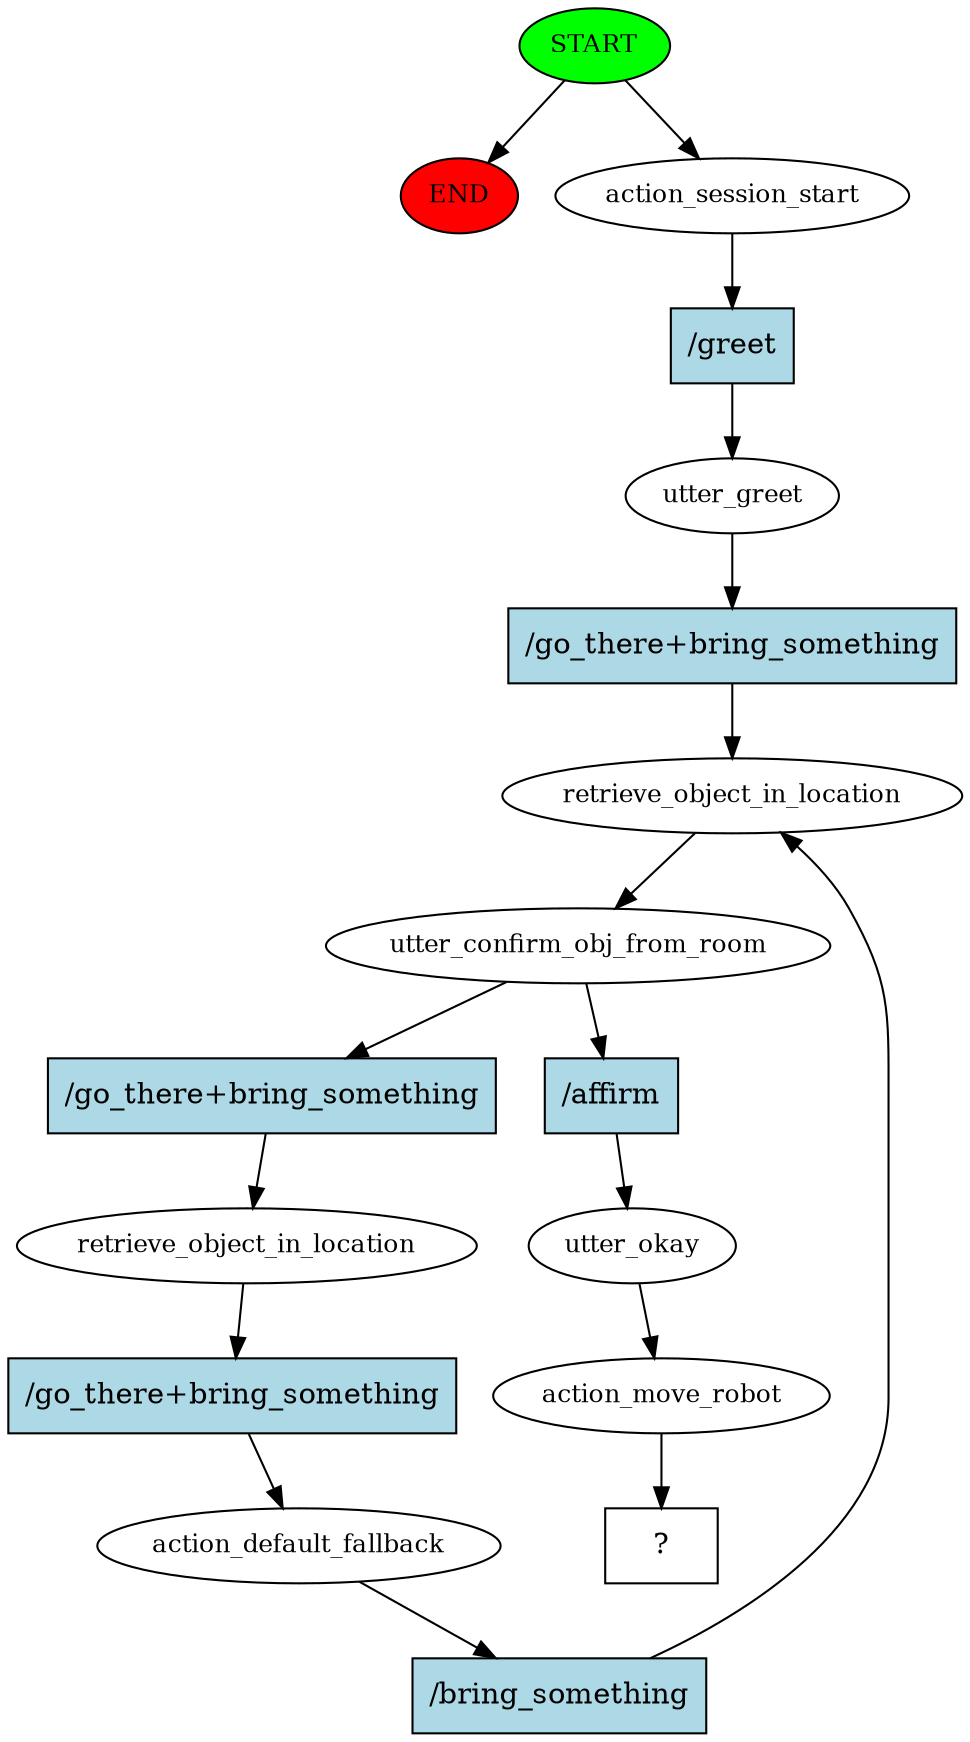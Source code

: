 digraph  {
0 [class="start active", fillcolor=green, fontsize=12, label=START, style=filled];
"-1" [class=end, fillcolor=red, fontsize=12, label=END, style=filled];
1 [class=active, fontsize=12, label=action_session_start];
2 [class=active, fontsize=12, label=utter_greet];
3 [class=active, fontsize=12, label=retrieve_object_in_location];
4 [class=active, fontsize=12, label=utter_confirm_obj_from_room];
5 [class=active, fontsize=12, label=retrieve_object_in_location];
6 [class=active, fontsize=12, label=action_default_fallback];
9 [class=active, fontsize=12, label=utter_okay];
10 [class=active, fontsize=12, label=action_move_robot];
11 [class="intent dashed active", label="  ?  ", shape=rect];
12 [class="intent active", fillcolor=lightblue, label="/greet", shape=rect, style=filled];
13 [class="intent active", fillcolor=lightblue, label="/go_there+bring_something", shape=rect, style=filled];
14 [class="intent active", fillcolor=lightblue, label="/go_there+bring_something", shape=rect, style=filled];
15 [class="intent active", fillcolor=lightblue, label="/affirm", shape=rect, style=filled];
16 [class="intent active", fillcolor=lightblue, label="/go_there+bring_something", shape=rect, style=filled];
17 [class="intent active", fillcolor=lightblue, label="/bring_something", shape=rect, style=filled];
0 -> "-1"  [class="", key=NONE, label=""];
0 -> 1  [class=active, key=NONE, label=""];
1 -> 12  [class=active, key=0];
2 -> 13  [class=active, key=0];
3 -> 4  [class=active, key=NONE, label=""];
4 -> 14  [class=active, key=0];
4 -> 15  [class=active, key=0];
5 -> 16  [class=active, key=0];
6 -> 17  [class=active, key=0];
9 -> 10  [class=active, key=NONE, label=""];
10 -> 11  [class=active, key=NONE, label=""];
12 -> 2  [class=active, key=0];
13 -> 3  [class=active, key=0];
14 -> 5  [class=active, key=0];
15 -> 9  [class=active, key=0];
16 -> 6  [class=active, key=0];
17 -> 3  [class=active, key=0];
}
